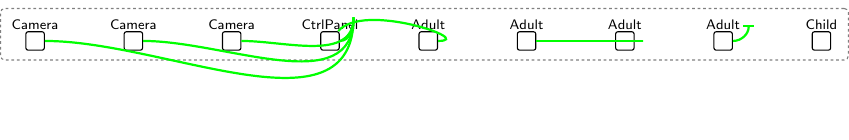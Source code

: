 

\documentclass[crop,tikz]{standalone}
\usetikzlibrary{fit, positioning, calc, shapes, shapes.geometric, arrows, arrows.meta}
\tikzset{
  big edge/.style={green, thick,},
  big edgec/.style={big edge, -{Bar[fill=green,green,width=4,length=0,sep=0]}},
  big region/.style={draw, rectangle, rounded corners=1.5, dashed, dash pattern=on 1pt off 1pt, thin, gray,},
  big site/.style={big region, fill=gray!60, text=black,},
  big react/.style={black, thick, -stealth, line width=3, shorten <=3, shorten >=3,},
  big react rev/.style={black, thick, stealth-stealth, line width=3, shorten <=3, shorten >=3,},
  big inst map/.style={thick, -stealth, blue, dashed},
  lbl/.style={font=\tiny\sf, inner sep=1,},
  lbl conc/.style={font=\tiny, inner sep=1,}
}
\usepackage{amsmath,amssymb}
\DeclareMathOperator{\react}{\mathrel{\frac{\raisebox{0.75mm}{\begin{scriptsize}\ensuremath{\hspace*{1mm}\ \hspace*{1mm}}\end{scriptsize}}}{}} \joinrel{\!\!\vartriangleright}}
\newcommand{\reactp}[1]{\operatorname{\mathrel{\frac{\raisebox{0.75mm}{\begin{scriptsize}\ensuremath{\hspace*{1mm}\ #1 \hspace*{1mm}}\end{scriptsize}}}{}} \joinrel{\!\!\vartriangleright}}}
\DeclareMathOperator{\rrul}{\mathrel{\frac{\raisebox{0.75mm}{\begin{scriptsize}\ensuremath{\hspace*{1mm}\ \hspace*{1mm}}\end{scriptsize}}}{}} \joinrel{\!\!\blacktriangleright}}
\newcommand{\rrulp}[1]{\operatorname{\mathrel{\frac{\raisebox{0.75mm}{\begin{scriptsize}\ensuremath{\hspace*{1mm}\ #1 \hspace*{1mm}}\end{scriptsize}}}{}} \joinrel{\!\!\blacktriangleright}}}
\newcommand{\rrula}[2]{\operatorname{\mathrel{\frac{\raisebox{0.75mm}{\begin{scriptsize}\ensuremath{\hspace*{1mm}\ #1 \hspace*{1mm}}\end{scriptsize}}}{\begin{scriptsize}\ensuremath{\hspace*{1mm}\ #2 \hspace*{1mm}}\end{scriptsize}}}\joinrel{\!\!\blacktriangleright}}}

\begin{document}

\begin{tikzpicture}[
  ,
_BIG_ctrlPanel/.append style = {draw, rounded corners=0.8},
_BIG_child/.append style = {draw, rounded corners=0.8},
_BIG_camera/.append style = {draw, rounded corners=0.8},
_BIG_adult/.append style = {draw, rounded corners=0.8}
  ]
    
\node[_BIG_camera,  label={[inner sep=0.5, name=n0l]north:{\sf\tiny Camera}}] (n0) {};
\node[_BIG_camera, right=1.00 of n0, label={[inner sep=0.5, name=n1l]north:{\sf\tiny Camera}}] (n1) {};
\node[_BIG_camera, right=1.00 of n1, label={[inner sep=0.5, name=n2l]north:{\sf\tiny Camera}}] (n2) {};
\node[_BIG_ctrlPanel, right=1.00 of n2, label={[inner sep=0.5, name=n3l]north:{\sf\tiny CtrlPanel}}] (n3) {};
\node[_BIG_adult, right=1.00 of n3, label={[inner sep=0.5, name=n4l]north:{\sf\tiny Adult}}] (n4) {};
\node[_BIG_adult, right=1.00 of n4, label={[inner sep=0.5, name=n5l]north:{\sf\tiny Adult}}] (n5) {};
\node[_BIG_adult, right=1.00 of n5, label={[inner sep=0.5, name=n6l]north:{\sf\tiny Adult}}] (n6) {};
\node[_BIG_adult, right=1.00 of n6, label={[inner sep=0.5, name=n7l]north:{\sf\tiny Adult}}] (n7) {};
\node[_BIG_child, right=1.00 of n7, label={[inner sep=0.5, name=n8l]north:{\sf\tiny Child}}] (n8) {};
\node[big region, fit=(n8)(n8l)(n7)(n7l)(n6)(n6l)(n5)(n5l)(n4)(n4l)(n3)(n3l)(n2)(n2l)(n1)(n1l)(n0)(n0l)] (r0) {};
\coordinate (h0) at ($(n3) + (0.3,0.3)$);
\draw[big edge] (n3) to[out=0,in=-90] (h0);
\draw[big edge] (n2) to[out=0,in=-90] (h0);
\draw[big edge] (n1) to[out=0,in=-90] (h0);
\draw[big edge] (n0) to[out=0,in=-90] (h0);
\draw[big edge] (n4) to[out=0,in=50] (n3);
\draw[big edge] (n6) to[out=0,in=0] (n5);
\draw[big edgec] (n7) to[out=0,in=-90] ($(n7.0) + (0.2,0.2)$);

\end{tikzpicture}
  
\end{document}

